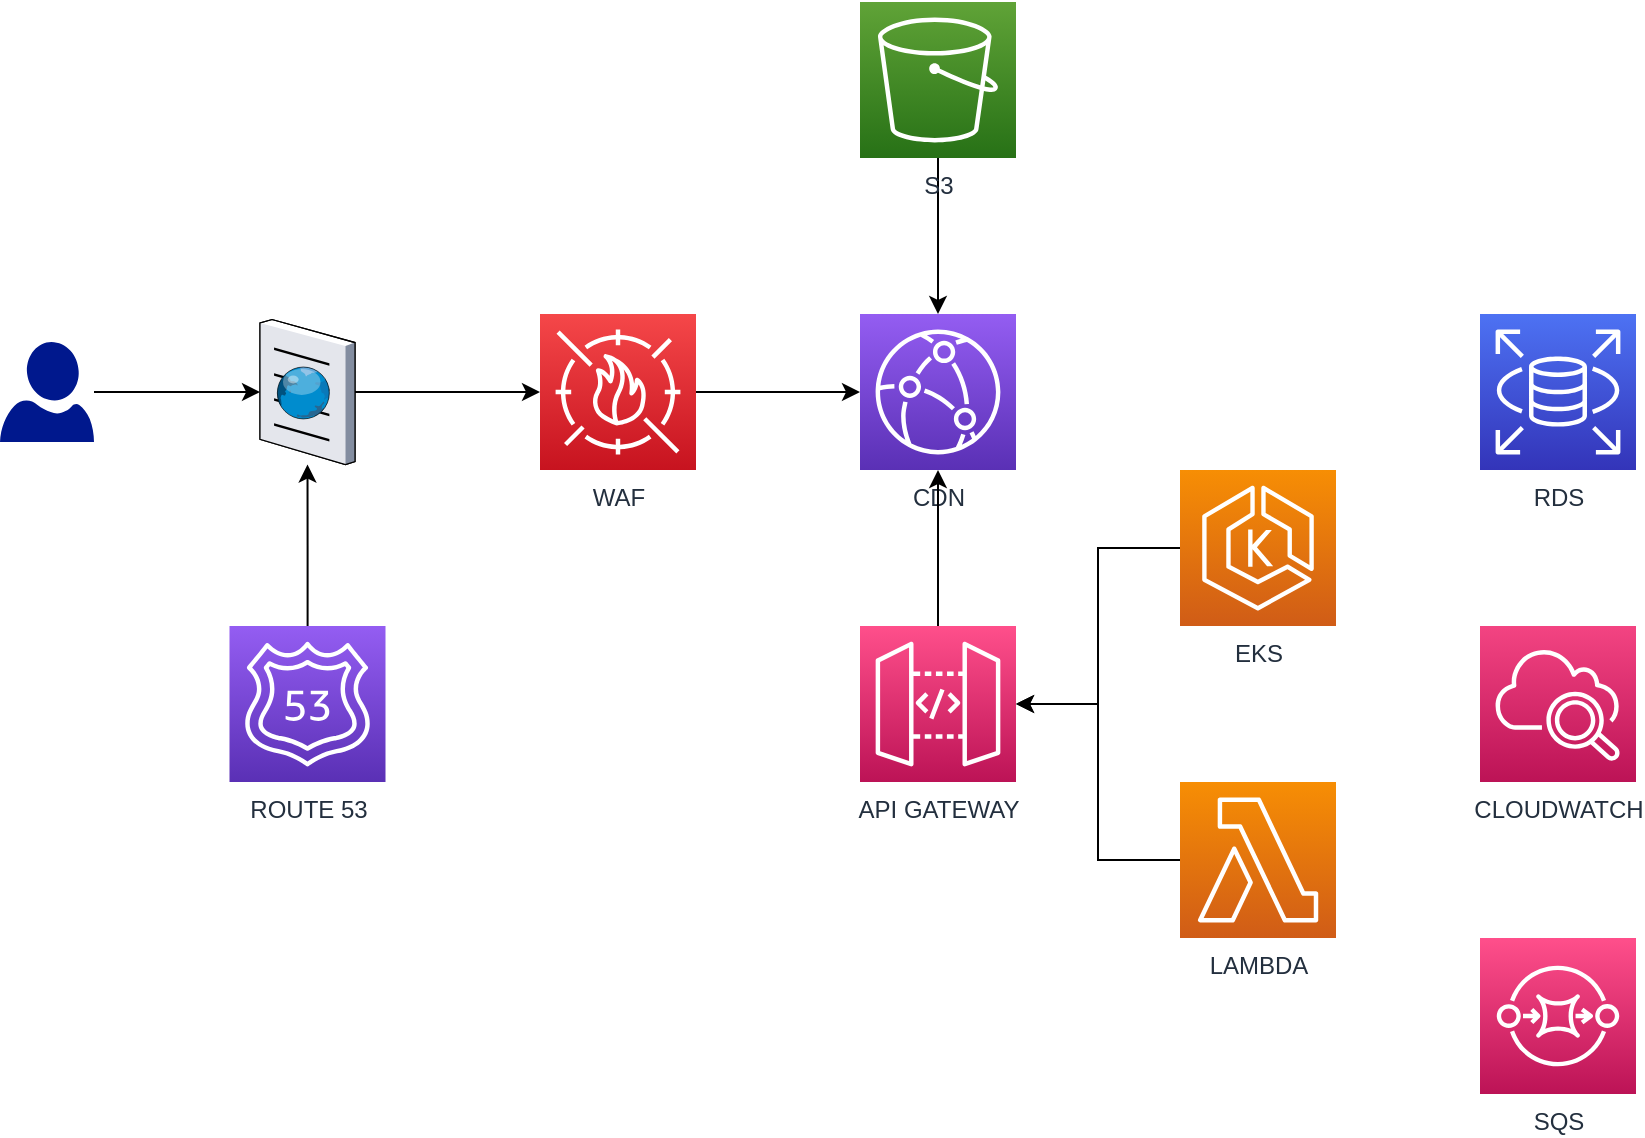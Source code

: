 <mxfile version="20.4.2" type="github" pages="3">
  <diagram id="XrMM_o1vmhrbmtVJii8b" name="Pieces">
    <mxGraphModel dx="1018" dy="658" grid="1" gridSize="10" guides="1" tooltips="1" connect="1" arrows="1" fold="1" page="1" pageScale="1" pageWidth="1169" pageHeight="827" math="0" shadow="0">
      <root>
        <mxCell id="0" />
        <mxCell id="1" parent="0" />
        <mxCell id="TGV-LWYaIHCddSHUFwo_-20" style="edgeStyle=orthogonalEdgeStyle;rounded=0;orthogonalLoop=1;jettySize=auto;html=1;entryX=0;entryY=0.5;entryDx=0;entryDy=0;entryPerimeter=0;" parent="1" source="TGV-LWYaIHCddSHUFwo_-3" target="TGV-LWYaIHCddSHUFwo_-5" edge="1">
          <mxGeometry relative="1" as="geometry" />
        </mxCell>
        <mxCell id="TGV-LWYaIHCddSHUFwo_-3" value="WAF" style="sketch=0;points=[[0,0,0],[0.25,0,0],[0.5,0,0],[0.75,0,0],[1,0,0],[0,1,0],[0.25,1,0],[0.5,1,0],[0.75,1,0],[1,1,0],[0,0.25,0],[0,0.5,0],[0,0.75,0],[1,0.25,0],[1,0.5,0],[1,0.75,0]];outlineConnect=0;fontColor=#232F3E;gradientColor=#F54749;gradientDirection=north;fillColor=#C7131F;strokeColor=#ffffff;dashed=0;verticalLabelPosition=bottom;verticalAlign=top;align=center;html=1;fontSize=12;fontStyle=0;aspect=fixed;shape=mxgraph.aws4.resourceIcon;resIcon=mxgraph.aws4.waf;" parent="1" vertex="1">
          <mxGeometry x="340" y="297" width="78" height="78" as="geometry" />
        </mxCell>
        <mxCell id="TGV-LWYaIHCddSHUFwo_-5" value="CDN" style="sketch=0;points=[[0,0,0],[0.25,0,0],[0.5,0,0],[0.75,0,0],[1,0,0],[0,1,0],[0.25,1,0],[0.5,1,0],[0.75,1,0],[1,1,0],[0,0.25,0],[0,0.5,0],[0,0.75,0],[1,0.25,0],[1,0.5,0],[1,0.75,0]];outlineConnect=0;fontColor=#232F3E;gradientColor=#945DF2;gradientDirection=north;fillColor=#5A30B5;strokeColor=#ffffff;dashed=0;verticalLabelPosition=bottom;verticalAlign=top;align=center;html=1;fontSize=12;fontStyle=0;aspect=fixed;shape=mxgraph.aws4.resourceIcon;resIcon=mxgraph.aws4.cloudfront;" parent="1" vertex="1">
          <mxGeometry x="500" y="297" width="78" height="78" as="geometry" />
        </mxCell>
        <mxCell id="TGV-LWYaIHCddSHUFwo_-18" style="edgeStyle=orthogonalEdgeStyle;rounded=0;orthogonalLoop=1;jettySize=auto;html=1;entryX=0.5;entryY=0;entryDx=0;entryDy=0;entryPerimeter=0;" parent="1" source="TGV-LWYaIHCddSHUFwo_-7" target="TGV-LWYaIHCddSHUFwo_-5" edge="1">
          <mxGeometry relative="1" as="geometry" />
        </mxCell>
        <mxCell id="TGV-LWYaIHCddSHUFwo_-7" value="S3" style="sketch=0;points=[[0,0,0],[0.25,0,0],[0.5,0,0],[0.75,0,0],[1,0,0],[0,1,0],[0.25,1,0],[0.5,1,0],[0.75,1,0],[1,1,0],[0,0.25,0],[0,0.5,0],[0,0.75,0],[1,0.25,0],[1,0.5,0],[1,0.75,0]];outlineConnect=0;fontColor=#232F3E;gradientColor=#60A337;gradientDirection=north;fillColor=#277116;strokeColor=#ffffff;dashed=0;verticalLabelPosition=bottom;verticalAlign=top;align=center;html=1;fontSize=12;fontStyle=0;aspect=fixed;shape=mxgraph.aws4.resourceIcon;resIcon=mxgraph.aws4.s3;" parent="1" vertex="1">
          <mxGeometry x="500" y="141" width="78" height="78" as="geometry" />
        </mxCell>
        <mxCell id="TGV-LWYaIHCddSHUFwo_-22" style="edgeStyle=orthogonalEdgeStyle;rounded=0;orthogonalLoop=1;jettySize=auto;html=1;" parent="1" source="TGV-LWYaIHCddSHUFwo_-9" target="TGV-LWYaIHCddSHUFwo_-17" edge="1">
          <mxGeometry relative="1" as="geometry" />
        </mxCell>
        <mxCell id="TGV-LWYaIHCddSHUFwo_-9" value="EKS" style="sketch=0;points=[[0,0,0],[0.25,0,0],[0.5,0,0],[0.75,0,0],[1,0,0],[0,1,0],[0.25,1,0],[0.5,1,0],[0.75,1,0],[1,1,0],[0,0.25,0],[0,0.5,0],[0,0.75,0],[1,0.25,0],[1,0.5,0],[1,0.75,0]];outlineConnect=0;fontColor=#232F3E;gradientColor=#F78E04;gradientDirection=north;fillColor=#D05C17;strokeColor=#ffffff;dashed=0;verticalLabelPosition=bottom;verticalAlign=top;align=center;html=1;fontSize=12;fontStyle=0;aspect=fixed;shape=mxgraph.aws4.resourceIcon;resIcon=mxgraph.aws4.eks;" parent="1" vertex="1">
          <mxGeometry x="660" y="375" width="78" height="78" as="geometry" />
        </mxCell>
        <mxCell id="TGV-LWYaIHCddSHUFwo_-23" style="edgeStyle=orthogonalEdgeStyle;rounded=0;orthogonalLoop=1;jettySize=auto;html=1;" parent="1" source="TGV-LWYaIHCddSHUFwo_-10" target="TGV-LWYaIHCddSHUFwo_-17" edge="1">
          <mxGeometry relative="1" as="geometry" />
        </mxCell>
        <mxCell id="TGV-LWYaIHCddSHUFwo_-10" value="LAMBDA" style="sketch=0;points=[[0,0,0],[0.25,0,0],[0.5,0,0],[0.75,0,0],[1,0,0],[0,1,0],[0.25,1,0],[0.5,1,0],[0.75,1,0],[1,1,0],[0,0.25,0],[0,0.5,0],[0,0.75,0],[1,0.25,0],[1,0.5,0],[1,0.75,0]];outlineConnect=0;fontColor=#232F3E;gradientColor=#F78E04;gradientDirection=north;fillColor=#D05C17;strokeColor=#ffffff;dashed=0;verticalLabelPosition=bottom;verticalAlign=top;align=center;html=1;fontSize=12;fontStyle=0;aspect=fixed;shape=mxgraph.aws4.resourceIcon;resIcon=mxgraph.aws4.lambda;" parent="1" vertex="1">
          <mxGeometry x="660" y="531" width="78" height="78" as="geometry" />
        </mxCell>
        <mxCell id="TGV-LWYaIHCddSHUFwo_-11" value="SQS" style="sketch=0;points=[[0,0,0],[0.25,0,0],[0.5,0,0],[0.75,0,0],[1,0,0],[0,1,0],[0.25,1,0],[0.5,1,0],[0.75,1,0],[1,1,0],[0,0.25,0],[0,0.5,0],[0,0.75,0],[1,0.25,0],[1,0.5,0],[1,0.75,0]];outlineConnect=0;fontColor=#232F3E;gradientColor=#FF4F8B;gradientDirection=north;fillColor=#BC1356;strokeColor=#ffffff;dashed=0;verticalLabelPosition=bottom;verticalAlign=top;align=center;html=1;fontSize=12;fontStyle=0;aspect=fixed;shape=mxgraph.aws4.resourceIcon;resIcon=mxgraph.aws4.sqs;" parent="1" vertex="1">
          <mxGeometry x="810" y="609" width="78" height="78" as="geometry" />
        </mxCell>
        <mxCell id="TGV-LWYaIHCddSHUFwo_-12" value="RDS" style="sketch=0;points=[[0,0,0],[0.25,0,0],[0.5,0,0],[0.75,0,0],[1,0,0],[0,1,0],[0.25,1,0],[0.5,1,0],[0.75,1,0],[1,1,0],[0,0.25,0],[0,0.5,0],[0,0.75,0],[1,0.25,0],[1,0.5,0],[1,0.75,0]];outlineConnect=0;fontColor=#232F3E;gradientColor=#4D72F3;gradientDirection=north;fillColor=#3334B9;strokeColor=#ffffff;dashed=0;verticalLabelPosition=bottom;verticalAlign=top;align=center;html=1;fontSize=12;fontStyle=0;aspect=fixed;shape=mxgraph.aws4.resourceIcon;resIcon=mxgraph.aws4.rds;" parent="1" vertex="1">
          <mxGeometry x="810" y="297" width="78" height="78" as="geometry" />
        </mxCell>
        <mxCell id="TGV-LWYaIHCddSHUFwo_-13" value="CLOUDWATCH" style="sketch=0;points=[[0,0,0],[0.25,0,0],[0.5,0,0],[0.75,0,0],[1,0,0],[0,1,0],[0.25,1,0],[0.5,1,0],[0.75,1,0],[1,1,0],[0,0.25,0],[0,0.5,0],[0,0.75,0],[1,0.25,0],[1,0.5,0],[1,0.75,0]];points=[[0,0,0],[0.25,0,0],[0.5,0,0],[0.75,0,0],[1,0,0],[0,1,0],[0.25,1,0],[0.5,1,0],[0.75,1,0],[1,1,0],[0,0.25,0],[0,0.5,0],[0,0.75,0],[1,0.25,0],[1,0.5,0],[1,0.75,0]];outlineConnect=0;fontColor=#232F3E;gradientColor=#F34482;gradientDirection=north;fillColor=#BC1356;strokeColor=#ffffff;dashed=0;verticalLabelPosition=bottom;verticalAlign=top;align=center;html=1;fontSize=12;fontStyle=0;aspect=fixed;shape=mxgraph.aws4.resourceIcon;resIcon=mxgraph.aws4.cloudwatch_2;" parent="1" vertex="1">
          <mxGeometry x="810" y="453" width="78" height="78" as="geometry" />
        </mxCell>
        <mxCell id="TGV-LWYaIHCddSHUFwo_-30" style="edgeStyle=orthogonalEdgeStyle;rounded=0;orthogonalLoop=1;jettySize=auto;html=1;" parent="1" source="TGV-LWYaIHCddSHUFwo_-15" target="TGV-LWYaIHCddSHUFwo_-16" edge="1">
          <mxGeometry relative="1" as="geometry" />
        </mxCell>
        <mxCell id="TGV-LWYaIHCddSHUFwo_-15" value="ROUTE 53" style="sketch=0;points=[[0,0,0],[0.25,0,0],[0.5,0,0],[0.75,0,0],[1,0,0],[0,1,0],[0.25,1,0],[0.5,1,0],[0.75,1,0],[1,1,0],[0,0.25,0],[0,0.5,0],[0,0.75,0],[1,0.25,0],[1,0.5,0],[1,0.75,0]];outlineConnect=0;fontColor=#232F3E;gradientColor=#945DF2;gradientDirection=north;fillColor=#5A30B5;strokeColor=#ffffff;dashed=0;verticalLabelPosition=bottom;verticalAlign=top;align=center;html=1;fontSize=12;fontStyle=0;aspect=fixed;shape=mxgraph.aws4.resourceIcon;resIcon=mxgraph.aws4.route_53;" parent="1" vertex="1">
          <mxGeometry x="184.75" y="453" width="78" height="78" as="geometry" />
        </mxCell>
        <mxCell id="TGV-LWYaIHCddSHUFwo_-19" style="edgeStyle=orthogonalEdgeStyle;rounded=0;orthogonalLoop=1;jettySize=auto;html=1;" parent="1" source="TGV-LWYaIHCddSHUFwo_-16" target="TGV-LWYaIHCddSHUFwo_-3" edge="1">
          <mxGeometry relative="1" as="geometry" />
        </mxCell>
        <mxCell id="TGV-LWYaIHCddSHUFwo_-16" value="" style="verticalLabelPosition=bottom;sketch=0;aspect=fixed;html=1;verticalAlign=top;strokeColor=none;align=center;outlineConnect=0;shape=mxgraph.citrix.browser;" parent="1" vertex="1">
          <mxGeometry x="200" y="299.75" width="47.5" height="72.5" as="geometry" />
        </mxCell>
        <mxCell id="TGV-LWYaIHCddSHUFwo_-21" style="edgeStyle=orthogonalEdgeStyle;rounded=0;orthogonalLoop=1;jettySize=auto;html=1;entryX=0.5;entryY=1;entryDx=0;entryDy=0;entryPerimeter=0;" parent="1" source="TGV-LWYaIHCddSHUFwo_-17" target="TGV-LWYaIHCddSHUFwo_-5" edge="1">
          <mxGeometry relative="1" as="geometry" />
        </mxCell>
        <mxCell id="TGV-LWYaIHCddSHUFwo_-17" value="API GATEWAY" style="sketch=0;points=[[0,0,0],[0.25,0,0],[0.5,0,0],[0.75,0,0],[1,0,0],[0,1,0],[0.25,1,0],[0.5,1,0],[0.75,1,0],[1,1,0],[0,0.25,0],[0,0.5,0],[0,0.75,0],[1,0.25,0],[1,0.5,0],[1,0.75,0]];outlineConnect=0;fontColor=#232F3E;gradientColor=#FF4F8B;gradientDirection=north;fillColor=#BC1356;strokeColor=#ffffff;dashed=0;verticalLabelPosition=bottom;verticalAlign=top;align=center;html=1;fontSize=12;fontStyle=0;aspect=fixed;shape=mxgraph.aws4.resourceIcon;resIcon=mxgraph.aws4.api_gateway;" parent="1" vertex="1">
          <mxGeometry x="500" y="453" width="78" height="78" as="geometry" />
        </mxCell>
        <mxCell id="TGV-LWYaIHCddSHUFwo_-27" style="edgeStyle=orthogonalEdgeStyle;rounded=0;orthogonalLoop=1;jettySize=auto;html=1;" parent="1" source="TGV-LWYaIHCddSHUFwo_-26" target="TGV-LWYaIHCddSHUFwo_-16" edge="1">
          <mxGeometry relative="1" as="geometry" />
        </mxCell>
        <mxCell id="TGV-LWYaIHCddSHUFwo_-26" value="" style="sketch=0;aspect=fixed;pointerEvents=1;shadow=0;dashed=0;html=1;strokeColor=none;labelPosition=center;verticalLabelPosition=bottom;verticalAlign=top;align=center;fillColor=#00188D;shape=mxgraph.azure.user" parent="1" vertex="1">
          <mxGeometry x="70" y="311" width="47" height="50" as="geometry" />
        </mxCell>
      </root>
    </mxGraphModel>
  </diagram>
  <diagram id="Joz-wbOOevoliaPiFYPp" name="Simple arch">
    <mxGraphModel dx="1018" dy="658" grid="1" gridSize="10" guides="1" tooltips="1" connect="1" arrows="1" fold="1" page="1" pageScale="1" pageWidth="1169" pageHeight="827" math="0" shadow="0">
      <root>
        <mxCell id="0" />
        <mxCell id="1" parent="0" />
        <mxCell id="vTAscmi0TePxfXL9PMeV-8" style="edgeStyle=orthogonalEdgeStyle;rounded=0;orthogonalLoop=1;jettySize=auto;html=1;exitX=0.5;exitY=1;exitDx=0;exitDy=0;exitPerimeter=0;entryX=0;entryY=0.79;entryDx=0;entryDy=0;entryPerimeter=0;dashed=1;" parent="1" source="vTAscmi0TePxfXL9PMeV-10" target="j6oTMxRk_AW7922l2MPv-9" edge="1">
          <mxGeometry relative="1" as="geometry">
            <mxPoint x="715.25" y="727" as="sourcePoint" />
            <Array as="points">
              <mxPoint x="715" y="712" />
              <mxPoint x="715" y="760" />
              <mxPoint x="386" y="760" />
              <mxPoint x="386" y="599" />
            </Array>
          </mxGeometry>
        </mxCell>
        <mxCell id="j6oTMxRk_AW7922l2MPv-25" style="edgeStyle=orthogonalEdgeStyle;rounded=0;orthogonalLoop=1;jettySize=auto;html=1;" parent="1" edge="1">
          <mxGeometry relative="1" as="geometry">
            <mxPoint x="715.3" y="468" as="sourcePoint" />
            <mxPoint x="715.25" y="634" as="targetPoint" />
          </mxGeometry>
        </mxCell>
        <mxCell id="j6oTMxRk_AW7922l2MPv-26" style="edgeStyle=orthogonalEdgeStyle;rounded=0;orthogonalLoop=1;jettySize=auto;html=1;" parent="1" edge="1">
          <mxGeometry relative="1" as="geometry">
            <mxPoint x="585" y="635" as="targetPoint" />
            <Array as="points">
              <mxPoint x="715" y="525" />
              <mxPoint x="585" y="525" />
            </Array>
            <mxPoint x="715.3" y="468" as="sourcePoint" />
          </mxGeometry>
        </mxCell>
        <mxCell id="j6oTMxRk_AW7922l2MPv-27" style="edgeStyle=orthogonalEdgeStyle;rounded=0;orthogonalLoop=1;jettySize=auto;html=1;" parent="1" target="j6oTMxRk_AW7922l2MPv-33" edge="1">
          <mxGeometry relative="1" as="geometry">
            <mxPoint x="848" y="605" as="targetPoint" />
            <Array as="points">
              <mxPoint x="715" y="525" />
              <mxPoint x="848" y="525" />
            </Array>
            <mxPoint x="715.3" y="468" as="sourcePoint" />
          </mxGeometry>
        </mxCell>
        <mxCell id="vTAscmi0TePxfXL9PMeV-2" style="edgeStyle=orthogonalEdgeStyle;rounded=0;orthogonalLoop=1;jettySize=auto;html=1;exitX=1;exitY=0.79;exitDx=0;exitDy=0;exitPerimeter=0;entryX=0.25;entryY=0;entryDx=0;entryDy=0;entryPerimeter=0;" parent="1" source="j6oTMxRk_AW7922l2MPv-9" target="j6oTMxRk_AW7922l2MPv-32" edge="1">
          <mxGeometry relative="1" as="geometry" />
        </mxCell>
        <mxCell id="vTAscmi0TePxfXL9PMeV-3" style="edgeStyle=orthogonalEdgeStyle;rounded=0;orthogonalLoop=1;jettySize=auto;html=1;exitX=1;exitY=0.21;exitDx=0;exitDy=0;exitPerimeter=0;entryX=0.25;entryY=0;entryDx=0;entryDy=0;entryPerimeter=0;" parent="1" source="j6oTMxRk_AW7922l2MPv-9" target="vTAscmi0TePxfXL9PMeV-10" edge="1">
          <mxGeometry relative="1" as="geometry">
            <mxPoint x="675.011" y="645.997" as="targetPoint" />
          </mxGeometry>
        </mxCell>
        <mxCell id="j6oTMxRk_AW7922l2MPv-9" value="QUEUE (i.e. SQS)" style="outlineConnect=0;dashed=0;verticalLabelPosition=bottom;verticalAlign=top;align=center;html=1;shape=mxgraph.aws3.sqs;fillColor=#D9A741;gradientColor=none;" parent="1" vertex="1">
          <mxGeometry x="406" y="525" width="76.5" height="93" as="geometry" />
        </mxCell>
        <mxCell id="-M51hGKfItrbDOaS6CbN-13" style="edgeStyle=orthogonalEdgeStyle;rounded=0;orthogonalLoop=1;jettySize=auto;html=1;" parent="1" source="j6oTMxRk_AW7922l2MPv-10" target="-M51hGKfItrbDOaS6CbN-12" edge="1">
          <mxGeometry relative="1" as="geometry" />
        </mxCell>
        <mxCell id="-M51hGKfItrbDOaS6CbN-15" style="edgeStyle=orthogonalEdgeStyle;rounded=0;orthogonalLoop=1;jettySize=auto;html=1;entryX=0.5;entryY=0;entryDx=0;entryDy=0;entryPerimeter=0;" parent="1" source="j6oTMxRk_AW7922l2MPv-10" target="-M51hGKfItrbDOaS6CbN-11" edge="1">
          <mxGeometry relative="1" as="geometry" />
        </mxCell>
        <mxCell id="-M51hGKfItrbDOaS6CbN-16" style="edgeStyle=orthogonalEdgeStyle;rounded=0;orthogonalLoop=1;jettySize=auto;html=1;" parent="1" source="j6oTMxRk_AW7922l2MPv-10" target="-M51hGKfItrbDOaS6CbN-10" edge="1">
          <mxGeometry relative="1" as="geometry" />
        </mxCell>
        <mxCell id="j6oTMxRk_AW7922l2MPv-10" value="Consumer / Operator / ..." style="shape=umlActor;verticalLabelPosition=bottom;verticalAlign=top;html=1;outlineConnect=0;" parent="1" vertex="1">
          <mxGeometry x="701" y="45" width="30" height="60" as="geometry" />
        </mxCell>
        <mxCell id="vTAscmi0TePxfXL9PMeV-7" style="edgeStyle=orthogonalEdgeStyle;rounded=0;orthogonalLoop=1;jettySize=auto;html=1;exitX=0.25;exitY=1;exitDx=0;exitDy=0;exitPerimeter=0;dashed=1;" parent="1" source="j6oTMxRk_AW7922l2MPv-32" target="j6oTMxRk_AW7922l2MPv-9" edge="1">
          <mxGeometry relative="1" as="geometry" />
        </mxCell>
        <mxCell id="j6oTMxRk_AW7922l2MPv-32" value="EKS" style="sketch=0;points=[[0,0,0],[0.25,0,0],[0.5,0,0],[0.75,0,0],[1,0,0],[0,1,0],[0.25,1,0],[0.5,1,0],[0.75,1,0],[1,1,0],[0,0.25,0],[0,0.5,0],[0,0.75,0],[1,0.25,0],[1,0.5,0],[1,0.75,0]];outlineConnect=0;fontColor=#232F3E;gradientColor=#F78E04;gradientDirection=north;fillColor=#D05C17;strokeColor=#ffffff;dashed=0;verticalLabelPosition=bottom;verticalAlign=top;align=center;html=1;fontSize=12;fontStyle=0;aspect=fixed;shape=mxgraph.aws4.resourceIcon;resIcon=mxgraph.aws4.eks_cloud;" parent="1" vertex="1">
          <mxGeometry x="546" y="634" width="78" height="78" as="geometry" />
        </mxCell>
        <mxCell id="j6oTMxRk_AW7922l2MPv-33" value="" style="sketch=0;outlineConnect=0;fontColor=#232F3E;gradientColor=none;fillColor=#232F3D;strokeColor=none;dashed=0;verticalLabelPosition=bottom;verticalAlign=top;align=center;html=1;fontSize=12;fontStyle=0;aspect=fixed;pointerEvents=1;shape=mxgraph.aws4.question;" parent="1" vertex="1">
          <mxGeometry x="826" y="634" width="41" height="78" as="geometry" />
        </mxCell>
        <mxCell id="j6oTMxRk_AW7922l2MPv-50" style="edgeStyle=orthogonalEdgeStyle;rounded=0;jumpStyle=none;orthogonalLoop=1;jettySize=auto;html=1;strokeColor=default;startArrow=none;startFill=0;" parent="1" source="j6oTMxRk_AW7922l2MPv-36" edge="1">
          <mxGeometry relative="1" as="geometry">
            <mxPoint x="346" y="430" as="targetPoint" />
          </mxGeometry>
        </mxCell>
        <mxCell id="j6oTMxRk_AW7922l2MPv-36" value="COUNTRY" style="aspect=fixed;perimeter=ellipsePerimeter;html=1;align=center;shadow=0;dashed=0;spacingTop=3;image;image=img/lib/active_directory/generic_server.svg;" parent="1" vertex="1">
          <mxGeometry x="332" y="325" width="28.0" height="50" as="geometry" />
        </mxCell>
        <mxCell id="-M51hGKfItrbDOaS6CbN-9" style="edgeStyle=orthogonalEdgeStyle;rounded=0;orthogonalLoop=1;jettySize=auto;html=1;exitX=0.5;exitY=1;exitDx=0;exitDy=0;entryX=0;entryY=0.75;entryDx=0;entryDy=0;entryPerimeter=0;" parent="1" source="j6oTMxRk_AW7922l2MPv-37" target="-M51hGKfItrbDOaS6CbN-8" edge="1">
          <mxGeometry relative="1" as="geometry" />
        </mxCell>
        <mxCell id="j6oTMxRk_AW7922l2MPv-37" value="COUNTRY" style="aspect=fixed;perimeter=ellipsePerimeter;html=1;align=center;shadow=0;dashed=0;spacingTop=3;image;image=img/lib/active_directory/windows_server.svg;" parent="1" vertex="1">
          <mxGeometry x="256" y="325" width="41" height="50" as="geometry" />
        </mxCell>
        <mxCell id="j6oTMxRk_AW7922l2MPv-51" style="edgeStyle=orthogonalEdgeStyle;rounded=0;jumpStyle=none;orthogonalLoop=1;jettySize=auto;html=1;strokeColor=default;startArrow=none;startFill=0;" parent="1" source="j6oTMxRk_AW7922l2MPv-40" edge="1">
          <mxGeometry relative="1" as="geometry">
            <mxPoint x="412" y="430" as="targetPoint" />
          </mxGeometry>
        </mxCell>
        <mxCell id="j6oTMxRk_AW7922l2MPv-40" value="COUNTRY" style="aspect=fixed;perimeter=ellipsePerimeter;html=1;align=center;shadow=0;dashed=0;spacingTop=3;image;image=img/lib/active_directory/web_server.svg;" parent="1" vertex="1">
          <mxGeometry x="392" y="325" width="40" height="50" as="geometry" />
        </mxCell>
        <mxCell id="vTAscmi0TePxfXL9PMeV-11" style="edgeStyle=orthogonalEdgeStyle;rounded=0;orthogonalLoop=1;jettySize=auto;html=1;exitX=1;exitY=0.5;exitDx=0;exitDy=0;dashed=1;" parent="1" source="j6oTMxRk_AW7922l2MPv-44" target="j6oTMxRk_AW7922l2MPv-9" edge="1">
          <mxGeometry relative="1" as="geometry" />
        </mxCell>
        <mxCell id="YAtYgQsNPZEgNWanw-PC-2" style="edgeStyle=orthogonalEdgeStyle;rounded=0;orthogonalLoop=1;jettySize=auto;html=1;exitX=1;exitY=0.25;exitDx=0;exitDy=0;entryX=0;entryY=1;entryDx=0;entryDy=0;entryPerimeter=0;" parent="1" source="j6oTMxRk_AW7922l2MPv-44" target="-M51hGKfItrbDOaS6CbN-8" edge="1">
          <mxGeometry relative="1" as="geometry" />
        </mxCell>
        <mxCell id="j6oTMxRk_AW7922l2MPv-44" value="LEGACY" style="image;html=1;image=img/lib/clip_art/computers/Server_Rack_128x128.png" parent="1" vertex="1">
          <mxGeometry x="190" y="468" width="80" height="80" as="geometry" />
        </mxCell>
        <mxCell id="j6oTMxRk_AW7922l2MPv-61" value="BFF (i.e. Apollo / AppSync)" style="sketch=0;points=[[0,0,0],[0.25,0,0],[0.5,0,0],[0.75,0,0],[1,0,0],[0,1,0],[0.25,1,0],[0.5,1,0],[0.75,1,0],[1,1,0],[0,0.25,0],[0,0.5,0],[0,0.75,0],[1,0.25,0],[1,0.5,0],[1,0.75,0]];outlineConnect=0;fontColor=#232F3E;gradientColor=#FF4F8B;gradientDirection=north;fillColor=#BC1356;strokeColor=#ffffff;dashed=0;verticalLabelPosition=bottom;verticalAlign=top;align=center;html=1;fontSize=12;fontStyle=0;aspect=fixed;shape=mxgraph.aws4.resourceIcon;resIcon=mxgraph.aws4.appsync;" parent="1" vertex="1">
          <mxGeometry x="530" y="325" width="78" height="78" as="geometry" />
        </mxCell>
        <mxCell id="vTAscmi0TePxfXL9PMeV-10" value="LAMBDA" style="sketch=0;points=[[0,0,0],[0.25,0,0],[0.5,0,0],[0.75,0,0],[1,0,0],[0,1,0],[0.25,1,0],[0.5,1,0],[0.75,1,0],[1,1,0],[0,0.25,0],[0,0.5,0],[0,0.75,0],[1,0.25,0],[1,0.5,0],[1,0.75,0]];outlineConnect=0;fontColor=#232F3E;gradientColor=#F78E04;gradientDirection=north;fillColor=#D05C17;strokeColor=#ffffff;dashed=0;verticalLabelPosition=bottom;verticalAlign=top;align=center;html=1;fontSize=12;fontStyle=0;aspect=fixed;shape=mxgraph.aws4.resourceIcon;resIcon=mxgraph.aws4.lambda;" parent="1" vertex="1">
          <mxGeometry x="677" y="634" width="78" height="78" as="geometry" />
        </mxCell>
        <mxCell id="-M51hGKfItrbDOaS6CbN-3" style="edgeStyle=orthogonalEdgeStyle;rounded=0;orthogonalLoop=1;jettySize=auto;html=1;exitX=0.25;exitY=1;exitDx=0;exitDy=0;exitPerimeter=0;entryX=0.75;entryY=0;entryDx=0;entryDy=0;" parent="1" source="-M51hGKfItrbDOaS6CbN-1" target="j6oTMxRk_AW7922l2MPv-37" edge="1">
          <mxGeometry relative="1" as="geometry" />
        </mxCell>
        <mxCell id="-M51hGKfItrbDOaS6CbN-4" style="edgeStyle=orthogonalEdgeStyle;rounded=0;orthogonalLoop=1;jettySize=auto;html=1;exitX=0.75;exitY=1;exitDx=0;exitDy=0;exitPerimeter=0;" parent="1" source="-M51hGKfItrbDOaS6CbN-1" edge="1">
          <mxGeometry relative="1" as="geometry">
            <mxPoint x="400" y="320" as="targetPoint" />
          </mxGeometry>
        </mxCell>
        <mxCell id="-M51hGKfItrbDOaS6CbN-5" style="edgeStyle=orthogonalEdgeStyle;rounded=0;orthogonalLoop=1;jettySize=auto;html=1;exitX=0.5;exitY=1;exitDx=0;exitDy=0;exitPerimeter=0;entryX=0.5;entryY=0;entryDx=0;entryDy=0;" parent="1" source="-M51hGKfItrbDOaS6CbN-1" target="j6oTMxRk_AW7922l2MPv-36" edge="1">
          <mxGeometry relative="1" as="geometry" />
        </mxCell>
        <mxCell id="-M51hGKfItrbDOaS6CbN-17" style="edgeStyle=orthogonalEdgeStyle;rounded=0;orthogonalLoop=1;jettySize=auto;html=1;exitX=0.75;exitY=0;exitDx=0;exitDy=0;exitPerimeter=0;entryX=0.25;entryY=0;entryDx=0;entryDy=0;entryPerimeter=0;" parent="1" source="-M51hGKfItrbDOaS6CbN-1" target="-M51hGKfItrbDOaS6CbN-10" edge="1">
          <mxGeometry relative="1" as="geometry" />
        </mxCell>
        <mxCell id="-M51hGKfItrbDOaS6CbN-18" style="edgeStyle=orthogonalEdgeStyle;rounded=0;orthogonalLoop=1;jettySize=auto;html=1;exitX=1;exitY=0.25;exitDx=0;exitDy=0;exitPerimeter=0;entryX=0.25;entryY=0;entryDx=0;entryDy=0;entryPerimeter=0;" parent="1" source="-M51hGKfItrbDOaS6CbN-1" target="-M51hGKfItrbDOaS6CbN-11" edge="1">
          <mxGeometry relative="1" as="geometry" />
        </mxCell>
        <mxCell id="-M51hGKfItrbDOaS6CbN-1" value="&lt;span style=&quot;color: rgb(0, 0, 0);&quot;&gt;IDP (i.e. cognito)&lt;/span&gt;" style="sketch=0;points=[[0,0,0],[0.25,0,0],[0.5,0,0],[0.75,0,0],[1,0,0],[0,1,0],[0.25,1,0],[0.5,1,0],[0.75,1,0],[1,1,0],[0,0.25,0],[0,0.5,0],[0,0.75,0],[1,0.25,0],[1,0.5,0],[1,0.75,0]];outlineConnect=0;fontColor=#232F3E;gradientColor=#F54749;gradientDirection=north;fillColor=#C7131F;strokeColor=#ffffff;dashed=0;verticalLabelPosition=bottom;verticalAlign=top;align=center;html=1;fontSize=12;fontStyle=0;aspect=fixed;shape=mxgraph.aws4.resourceIcon;resIcon=mxgraph.aws4.cognito;" parent="1" vertex="1">
          <mxGeometry x="307" y="160" width="78" height="78" as="geometry" />
        </mxCell>
        <mxCell id="-M51hGKfItrbDOaS6CbN-8" value="API GATEWAY" style="sketch=0;points=[[0,0,0],[0.25,0,0],[0.5,0,0],[0.75,0,0],[1,0,0],[0,1,0],[0.25,1,0],[0.5,1,0],[0.75,1,0],[1,1,0],[0,0.25,0],[0,0.5,0],[0,0.75,0],[1,0.25,0],[1,0.5,0],[1,0.75,0]];outlineConnect=0;fontColor=#232F3E;gradientColor=#FF4F8B;gradientDirection=north;fillColor=#BC1356;strokeColor=#ffffff;dashed=0;verticalLabelPosition=bottom;verticalAlign=top;align=center;html=1;fontSize=12;fontStyle=0;aspect=fixed;shape=mxgraph.aws4.resourceIcon;resIcon=mxgraph.aws4.api_gateway;" parent="1" vertex="1">
          <mxGeometry x="677" y="375" width="78" height="78" as="geometry" />
        </mxCell>
        <mxCell id="-M51hGKfItrbDOaS6CbN-19" style="edgeStyle=orthogonalEdgeStyle;rounded=0;orthogonalLoop=1;jettySize=auto;html=1;entryX=0.25;entryY=0;entryDx=0;entryDy=0;entryPerimeter=0;" parent="1" source="-M51hGKfItrbDOaS6CbN-10" target="-M51hGKfItrbDOaS6CbN-8" edge="1">
          <mxGeometry relative="1" as="geometry">
            <Array as="points">
              <mxPoint x="569" y="310" />
              <mxPoint x="697" y="310" />
            </Array>
          </mxGeometry>
        </mxCell>
        <mxCell id="-M51hGKfItrbDOaS6CbN-10" value="OM" style="sketch=0;points=[[0,0,0],[0.25,0,0],[0.5,0,0],[0.75,0,0],[1,0,0],[0,1,0],[0.25,1,0],[0.5,1,0],[0.75,1,0],[1,1,0],[0,0.25,0],[0,0.5,0],[0,0.75,0],[1,0.25,0],[1,0.5,0],[1,0.75,0]];outlineConnect=0;fontColor=#232F3E;gradientColor=#945DF2;gradientDirection=north;fillColor=#5A30B5;strokeColor=#ffffff;dashed=0;verticalLabelPosition=bottom;verticalAlign=top;align=center;html=1;fontSize=12;fontStyle=0;aspect=fixed;shape=mxgraph.aws4.resourceIcon;resIcon=mxgraph.aws4.cloudfront;" parent="1" vertex="1">
          <mxGeometry x="530" y="202.5" width="78" height="78" as="geometry" />
        </mxCell>
        <mxCell id="-M51hGKfItrbDOaS6CbN-21" style="edgeStyle=orthogonalEdgeStyle;rounded=0;orthogonalLoop=1;jettySize=auto;html=1;exitX=0.5;exitY=1;exitDx=0;exitDy=0;exitPerimeter=0;entryX=0.5;entryY=0;entryDx=0;entryDy=0;entryPerimeter=0;" parent="1" source="-M51hGKfItrbDOaS6CbN-11" target="-M51hGKfItrbDOaS6CbN-8" edge="1">
          <mxGeometry relative="1" as="geometry" />
        </mxCell>
        <mxCell id="-M51hGKfItrbDOaS6CbN-11" value="WEBAPPS" style="sketch=0;points=[[0,0,0],[0.25,0,0],[0.5,0,0],[0.75,0,0],[1,0,0],[0,1,0],[0.25,1,0],[0.5,1,0],[0.75,1,0],[1,1,0],[0,0.25,0],[0,0.5,0],[0,0.75,0],[1,0.25,0],[1,0.5,0],[1,0.75,0]];outlineConnect=0;fontColor=#232F3E;gradientColor=#945DF2;gradientDirection=north;fillColor=#5A30B5;strokeColor=#ffffff;dashed=0;verticalLabelPosition=bottom;verticalAlign=top;align=center;html=1;fontSize=12;fontStyle=0;aspect=fixed;shape=mxgraph.aws4.resourceIcon;resIcon=mxgraph.aws4.cloudfront;" parent="1" vertex="1">
          <mxGeometry x="677" y="202.5" width="78" height="78" as="geometry" />
        </mxCell>
        <mxCell id="-M51hGKfItrbDOaS6CbN-20" style="edgeStyle=orthogonalEdgeStyle;rounded=0;orthogonalLoop=1;jettySize=auto;html=1;entryX=0.75;entryY=0;entryDx=0;entryDy=0;entryPerimeter=0;" parent="1" source="-M51hGKfItrbDOaS6CbN-12" target="-M51hGKfItrbDOaS6CbN-8" edge="1">
          <mxGeometry relative="1" as="geometry">
            <Array as="points">
              <mxPoint x="869" y="310" />
              <mxPoint x="736" y="310" />
            </Array>
          </mxGeometry>
        </mxCell>
        <mxCell id="-M51hGKfItrbDOaS6CbN-12" value="WEBREPORTS" style="sketch=0;points=[[0,0,0],[0.25,0,0],[0.5,0,0],[0.75,0,0],[1,0,0],[0,1,0],[0.25,1,0],[0.5,1,0],[0.75,1,0],[1,1,0],[0,0.25,0],[0,0.5,0],[0,0.75,0],[1,0.25,0],[1,0.5,0],[1,0.75,0]];outlineConnect=0;fontColor=#232F3E;gradientColor=#945DF2;gradientDirection=north;fillColor=#5A30B5;strokeColor=#ffffff;dashed=0;verticalLabelPosition=bottom;verticalAlign=top;align=center;html=1;fontSize=12;fontStyle=0;aspect=fixed;shape=mxgraph.aws4.resourceIcon;resIcon=mxgraph.aws4.cloudfront;" parent="1" vertex="1">
          <mxGeometry x="830" y="202.5" width="78" height="78" as="geometry" />
        </mxCell>
      </root>
    </mxGraphModel>
  </diagram>
  <diagram id="iE5avSQgEujDPDK-NljF" name="Email">
    <mxGraphModel dx="1018" dy="658" grid="1" gridSize="10" guides="1" tooltips="1" connect="1" arrows="1" fold="1" page="1" pageScale="1" pageWidth="1169" pageHeight="827" math="0" shadow="0">
      <root>
        <mxCell id="0" />
        <mxCell id="1" parent="0" />
        <mxCell id="4fiaTxjBstaV7eBkQ0Dm-44" value="VPC" style="sketch=0;outlineConnect=0;gradientColor=none;html=1;whiteSpace=wrap;fontSize=12;fontStyle=0;shape=mxgraph.aws4.group;grIcon=mxgraph.aws4.group_vpc;strokeColor=#879196;fillColor=none;verticalAlign=top;align=left;spacingLeft=30;fontColor=#879196;dashed=0;" parent="1" vertex="1">
          <mxGeometry x="200" y="40" width="860" height="700" as="geometry" />
        </mxCell>
        <mxCell id="4fiaTxjBstaV7eBkQ0Dm-4" style="edgeStyle=orthogonalEdgeStyle;rounded=0;orthogonalLoop=1;jettySize=auto;html=1;" parent="1" source="4fiaTxjBstaV7eBkQ0Dm-1" target="4fiaTxjBstaV7eBkQ0Dm-3" edge="1">
          <mxGeometry relative="1" as="geometry" />
        </mxCell>
        <mxCell id="4fiaTxjBstaV7eBkQ0Dm-1" value="CAPI" style="image;html=1;image=img/lib/clip_art/computers/Server_Rack_128x128.png" parent="1" vertex="1">
          <mxGeometry x="210" y="395" width="80" height="80" as="geometry" />
        </mxCell>
        <mxCell id="4fiaTxjBstaV7eBkQ0Dm-7" style="edgeStyle=orthogonalEdgeStyle;rounded=0;orthogonalLoop=1;jettySize=auto;html=1;" parent="1" source="4fiaTxjBstaV7eBkQ0Dm-3" target="4fiaTxjBstaV7eBkQ0Dm-6" edge="1">
          <mxGeometry relative="1" as="geometry" />
        </mxCell>
        <mxCell id="4fiaTxjBstaV7eBkQ0Dm-3" value="Email queue" style="sketch=0;points=[[0,0,0],[0.25,0,0],[0.5,0,0],[0.75,0,0],[1,0,0],[0,1,0],[0.25,1,0],[0.5,1,0],[0.75,1,0],[1,1,0],[0,0.25,0],[0,0.5,0],[0,0.75,0],[1,0.25,0],[1,0.5,0],[1,0.75,0]];outlineConnect=0;fontColor=#232F3E;gradientColor=#FF4F8B;gradientDirection=north;fillColor=#BC1356;strokeColor=#ffffff;dashed=0;verticalLabelPosition=bottom;verticalAlign=top;align=center;html=1;fontSize=12;fontStyle=0;aspect=fixed;shape=mxgraph.aws4.resourceIcon;resIcon=mxgraph.aws4.sqs;" parent="1" vertex="1">
          <mxGeometry x="520" y="396" width="78" height="78" as="geometry" />
        </mxCell>
        <mxCell id="4fiaTxjBstaV7eBkQ0Dm-5" value="to: xxx&lt;br&gt;from: xxx&lt;br&gt;retry: 0-3" style="rounded=0;whiteSpace=wrap;html=1;" parent="1" vertex="1">
          <mxGeometry x="320" y="405" width="120" height="60" as="geometry" />
        </mxCell>
        <mxCell id="4fiaTxjBstaV7eBkQ0Dm-20" style="edgeStyle=orthogonalEdgeStyle;curved=1;orthogonalLoop=1;jettySize=auto;html=1;entryX=0.5;entryY=1;entryDx=0;entryDy=0;entryPerimeter=0;startArrow=none;" parent="1" source="4fiaTxjBstaV7eBkQ0Dm-32" target="4fiaTxjBstaV7eBkQ0Dm-10" edge="1">
          <mxGeometry relative="1" as="geometry" />
        </mxCell>
        <mxCell id="4fiaTxjBstaV7eBkQ0Dm-30" style="edgeStyle=orthogonalEdgeStyle;rounded=0;orthogonalLoop=1;jettySize=auto;html=1;entryX=0.5;entryY=0;entryDx=0;entryDy=0;entryPerimeter=0;" parent="1" source="4fiaTxjBstaV7eBkQ0Dm-6" target="4fiaTxjBstaV7eBkQ0Dm-29" edge="1">
          <mxGeometry relative="1" as="geometry" />
        </mxCell>
        <mxCell id="4fiaTxjBstaV7eBkQ0Dm-38" style="edgeStyle=orthogonalEdgeStyle;rounded=0;orthogonalLoop=1;jettySize=auto;html=1;exitX=0;exitY=0.75;exitDx=0;exitDy=0;exitPerimeter=0;" parent="1" source="4fiaTxjBstaV7eBkQ0Dm-6" target="4fiaTxjBstaV7eBkQ0Dm-8" edge="1">
          <mxGeometry relative="1" as="geometry">
            <Array as="points">
              <mxPoint x="660" y="455" />
              <mxPoint x="660" y="500" />
              <mxPoint x="560" y="500" />
            </Array>
          </mxGeometry>
        </mxCell>
        <mxCell id="4fiaTxjBstaV7eBkQ0Dm-6" value="Email µservice" style="sketch=0;points=[[0,0,0],[0.25,0,0],[0.5,0,0],[0.75,0,0],[1,0,0],[0,1,0],[0.25,1,0],[0.5,1,0],[0.75,1,0],[1,1,0],[0,0.25,0],[0,0.5,0],[0,0.75,0],[1,0.25,0],[1,0.5,0],[1,0.75,0]];outlineConnect=0;fontColor=#232F3E;gradientColor=#F78E04;gradientDirection=north;fillColor=#D05C17;strokeColor=#ffffff;dashed=0;verticalLabelPosition=bottom;verticalAlign=top;align=center;html=1;fontSize=12;fontStyle=0;aspect=fixed;shape=mxgraph.aws4.resourceIcon;resIcon=mxgraph.aws4.lambda;" parent="1" vertex="1">
          <mxGeometry x="710" y="396" width="78" height="78" as="geometry" />
        </mxCell>
        <mxCell id="4fiaTxjBstaV7eBkQ0Dm-8" value="Log aggregator" style="sketch=0;points=[[0,0,0],[0.25,0,0],[0.5,0,0],[0.75,0,0],[1,0,0],[0,1,0],[0.25,1,0],[0.5,1,0],[0.75,1,0],[1,1,0],[0,0.25,0],[0,0.5,0],[0,0.75,0],[1,0.25,0],[1,0.5,0],[1,0.75,0]];points=[[0,0,0],[0.25,0,0],[0.5,0,0],[0.75,0,0],[1,0,0],[0,1,0],[0.25,1,0],[0.5,1,0],[0.75,1,0],[1,1,0],[0,0.25,0],[0,0.5,0],[0,0.75,0],[1,0.25,0],[1,0.5,0],[1,0.75,0]];outlineConnect=0;fontColor=#232F3E;gradientColor=#F34482;gradientDirection=north;fillColor=#BC1356;strokeColor=#ffffff;dashed=0;verticalLabelPosition=bottom;verticalAlign=top;align=center;html=1;fontSize=12;fontStyle=0;aspect=fixed;shape=mxgraph.aws4.resourceIcon;resIcon=mxgraph.aws4.cloudwatch_2;" parent="1" vertex="1">
          <mxGeometry x="521" y="610" width="78" height="78" as="geometry" />
        </mxCell>
        <mxCell id="4fiaTxjBstaV7eBkQ0Dm-21" style="edgeStyle=orthogonalEdgeStyle;curved=1;orthogonalLoop=1;jettySize=auto;html=1;entryX=0.5;entryY=1;entryDx=0;entryDy=0;entryPerimeter=0;" parent="1" source="4fiaTxjBstaV7eBkQ0Dm-10" target="4fiaTxjBstaV7eBkQ0Dm-15" edge="1">
          <mxGeometry relative="1" as="geometry" />
        </mxCell>
        <mxCell id="4fiaTxjBstaV7eBkQ0Dm-10" value="DLQ" style="sketch=0;points=[[0,0,0],[0.25,0,0],[0.5,0,0],[0.75,0,0],[1,0,0],[0,1,0],[0.25,1,0],[0.5,1,0],[0.75,1,0],[1,1,0],[0,0.25,0],[0,0.5,0],[0,0.75,0],[1,0.25,0],[1,0.5,0],[1,0.75,0]];outlineConnect=0;fontColor=#232F3E;gradientColor=#FF4F8B;gradientDirection=north;fillColor=#BC1356;strokeColor=#ffffff;dashed=0;verticalLabelPosition=bottom;verticalAlign=top;align=center;html=1;fontSize=12;fontStyle=0;aspect=fixed;shape=mxgraph.aws4.resourceIcon;resIcon=mxgraph.aws4.sqs;" parent="1" vertex="1">
          <mxGeometry x="710" y="230" width="78" height="78" as="geometry" />
        </mxCell>
        <mxCell id="4fiaTxjBstaV7eBkQ0Dm-22" style="edgeStyle=orthogonalEdgeStyle;curved=1;orthogonalLoop=1;jettySize=auto;html=1;" parent="1" source="4fiaTxjBstaV7eBkQ0Dm-15" target="4fiaTxjBstaV7eBkQ0Dm-18" edge="1">
          <mxGeometry relative="1" as="geometry" />
        </mxCell>
        <mxCell id="4fiaTxjBstaV7eBkQ0Dm-15" value="DQL processor" style="sketch=0;points=[[0,0,0],[0.25,0,0],[0.5,0,0],[0.75,0,0],[1,0,0],[0,1,0],[0.25,1,0],[0.5,1,0],[0.75,1,0],[1,1,0],[0,0.25,0],[0,0.5,0],[0,0.75,0],[1,0.25,0],[1,0.5,0],[1,0.75,0]];outlineConnect=0;fontColor=#232F3E;gradientColor=#F78E04;gradientDirection=north;fillColor=#D05C17;strokeColor=#ffffff;dashed=0;verticalLabelPosition=bottom;verticalAlign=top;align=center;html=1;fontSize=12;fontStyle=0;aspect=fixed;shape=mxgraph.aws4.resourceIcon;resIcon=mxgraph.aws4.lambda;" parent="1" vertex="1">
          <mxGeometry x="710" y="60" width="78" height="78" as="geometry" />
        </mxCell>
        <mxCell id="4fiaTxjBstaV7eBkQ0Dm-23" style="edgeStyle=orthogonalEdgeStyle;curved=1;orthogonalLoop=1;jettySize=auto;html=1;" parent="1" source="4fiaTxjBstaV7eBkQ0Dm-18" target="4fiaTxjBstaV7eBkQ0Dm-3" edge="1">
          <mxGeometry relative="1" as="geometry" />
        </mxCell>
        <mxCell id="4fiaTxjBstaV7eBkQ0Dm-26" style="edgeStyle=orthogonalEdgeStyle;rounded=0;orthogonalLoop=1;jettySize=auto;html=1;entryX=0.96;entryY=0.65;entryDx=0;entryDy=0;entryPerimeter=0;" parent="1" source="4fiaTxjBstaV7eBkQ0Dm-18" target="4fiaTxjBstaV7eBkQ0Dm-24" edge="1">
          <mxGeometry relative="1" as="geometry" />
        </mxCell>
        <mxCell id="4fiaTxjBstaV7eBkQ0Dm-18" value="max retries" style="rhombus;whiteSpace=wrap;html=1;" parent="1" vertex="1">
          <mxGeometry x="519" y="59" width="80" height="80" as="geometry" />
        </mxCell>
        <mxCell id="4fiaTxjBstaV7eBkQ0Dm-24" value="" style="sketch=0;pointerEvents=1;shadow=0;dashed=0;html=1;strokeColor=none;labelPosition=center;verticalLabelPosition=bottom;verticalAlign=top;align=center;fillColor=#505050;shape=mxgraph.mscae.intune.user_group" parent="1" vertex="1">
          <mxGeometry x="70" y="74" width="50" height="37" as="geometry" />
        </mxCell>
        <mxCell id="4fiaTxjBstaV7eBkQ0Dm-27" value="to: xxx&lt;br&gt;from: xxx&lt;br&gt;retry: +1" style="rounded=0;whiteSpace=wrap;html=1;" parent="1" vertex="1">
          <mxGeometry x="499" y="239" width="120" height="60" as="geometry" />
        </mxCell>
        <mxCell id="4fiaTxjBstaV7eBkQ0Dm-28" value="notify capi team" style="rounded=0;whiteSpace=wrap;html=1;" parent="1" vertex="1">
          <mxGeometry x="320" y="69" width="120" height="60" as="geometry" />
        </mxCell>
        <mxCell id="4fiaTxjBstaV7eBkQ0Dm-29" value="Email track table" style="sketch=0;points=[[0,0,0],[0.25,0,0],[0.5,0,0],[0.75,0,0],[1,0,0],[0,1,0],[0.25,1,0],[0.5,1,0],[0.75,1,0],[1,1,0],[0,0.25,0],[0,0.5,0],[0,0.75,0],[1,0.25,0],[1,0.5,0],[1,0.75,0]];outlineConnect=0;fontColor=#232F3E;gradientColor=#4D72F3;gradientDirection=north;fillColor=#3334B9;strokeColor=#ffffff;dashed=0;verticalLabelPosition=bottom;verticalAlign=top;align=center;html=1;fontSize=12;fontStyle=0;aspect=fixed;shape=mxgraph.aws4.resourceIcon;resIcon=mxgraph.aws4.rds;" parent="1" vertex="1">
          <mxGeometry x="710" y="610" width="78" height="78" as="geometry" />
        </mxCell>
        <mxCell id="4fiaTxjBstaV7eBkQ0Dm-31" value="record send" style="rounded=0;whiteSpace=wrap;html=1;" parent="1" vertex="1">
          <mxGeometry x="689" y="510" width="120" height="60" as="geometry" />
        </mxCell>
        <mxCell id="4fiaTxjBstaV7eBkQ0Dm-32" value="failed to send" style="rounded=0;whiteSpace=wrap;html=1;" parent="1" vertex="1">
          <mxGeometry x="689" y="340" width="120" height="20" as="geometry" />
        </mxCell>
        <mxCell id="4fiaTxjBstaV7eBkQ0Dm-33" value="" style="edgeStyle=orthogonalEdgeStyle;curved=1;orthogonalLoop=1;jettySize=auto;html=1;entryX=0.5;entryY=1;entryDx=0;entryDy=0;entryPerimeter=0;endArrow=none;" parent="1" source="4fiaTxjBstaV7eBkQ0Dm-6" target="4fiaTxjBstaV7eBkQ0Dm-32" edge="1">
          <mxGeometry relative="1" as="geometry">
            <mxPoint x="749" y="396" as="sourcePoint" />
            <mxPoint x="749" y="308" as="targetPoint" />
          </mxGeometry>
        </mxCell>
        <mxCell id="4fiaTxjBstaV7eBkQ0Dm-41" style="edgeStyle=orthogonalEdgeStyle;rounded=0;orthogonalLoop=1;jettySize=auto;html=1;entryX=1;entryY=0.75;entryDx=0;entryDy=0;entryPerimeter=0;" parent="1" source="4fiaTxjBstaV7eBkQ0Dm-40" target="4fiaTxjBstaV7eBkQ0Dm-6" edge="1">
          <mxGeometry relative="1" as="geometry">
            <Array as="points">
              <mxPoint x="870" y="500" />
              <mxPoint x="870" y="455" />
            </Array>
          </mxGeometry>
        </mxCell>
        <mxCell id="4fiaTxjBstaV7eBkQ0Dm-40" value="SES" style="outlineConnect=0;dashed=0;verticalLabelPosition=bottom;verticalAlign=top;align=center;html=1;shape=mxgraph.aws3.ses;fillColor=#D9A741;gradientColor=none;" parent="1" vertex="1">
          <mxGeometry x="940" y="457" width="79.5" height="93" as="geometry" />
        </mxCell>
        <mxCell id="4fiaTxjBstaV7eBkQ0Dm-43" style="edgeStyle=orthogonalEdgeStyle;rounded=0;orthogonalLoop=1;jettySize=auto;html=1;" parent="1" source="4fiaTxjBstaV7eBkQ0Dm-42" edge="1">
          <mxGeometry relative="1" as="geometry">
            <mxPoint x="790" y="420" as="targetPoint" />
            <Array as="points">
              <mxPoint x="870" y="381" />
              <mxPoint x="870" y="420" />
            </Array>
          </mxGeometry>
        </mxCell>
        <mxCell id="4fiaTxjBstaV7eBkQ0Dm-42" value="Mailjet client" style="shape=image;html=1;verticalAlign=top;verticalLabelPosition=bottom;labelBackgroundColor=#ffffff;imageAspect=0;aspect=fixed;image=https://cdn2.iconfinder.com/data/icons/css-vol-2/24/npm-128.png" parent="1" vertex="1">
          <mxGeometry x="950" y="341" width="79.5" height="79.5" as="geometry" />
        </mxCell>
      </root>
    </mxGraphModel>
  </diagram>
</mxfile>
